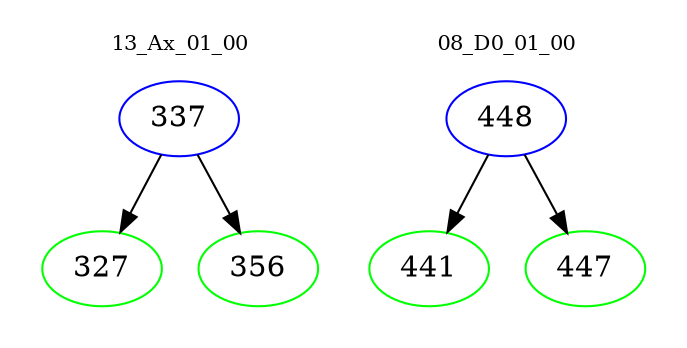digraph{
subgraph cluster_0 {
color = white
label = "13_Ax_01_00";
fontsize=10;
T0_337 [label="337", color="blue"]
T0_337 -> T0_327 [color="black"]
T0_327 [label="327", color="green"]
T0_337 -> T0_356 [color="black"]
T0_356 [label="356", color="green"]
}
subgraph cluster_1 {
color = white
label = "08_D0_01_00";
fontsize=10;
T1_448 [label="448", color="blue"]
T1_448 -> T1_441 [color="black"]
T1_441 [label="441", color="green"]
T1_448 -> T1_447 [color="black"]
T1_447 [label="447", color="green"]
}
}
